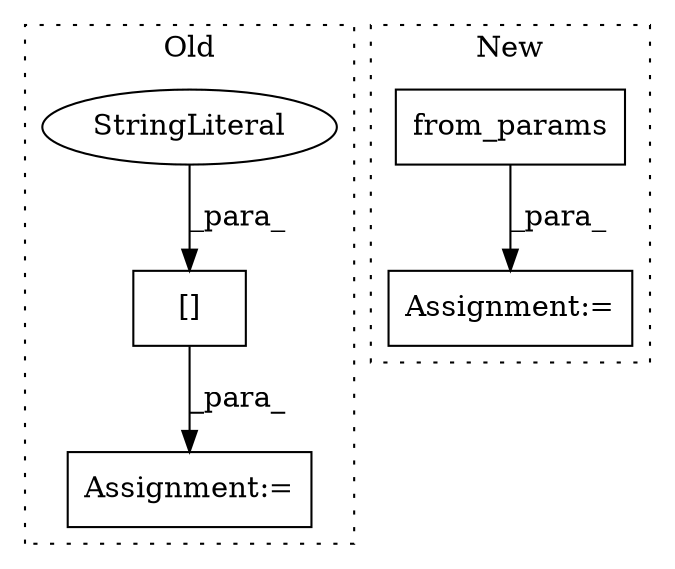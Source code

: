 digraph G {
subgraph cluster0 {
1 [label="[]" a="2" s="668,687" l="13,1" shape="box"];
3 [label="StringLiteral" a="45" s="681" l="6" shape="ellipse"];
5 [label="Assignment:=" a="7" s="667" l="1" shape="box"];
label = "Old";
style="dotted";
}
subgraph cluster1 {
2 [label="from_params" a="32" s="1120,1165" l="12,1" shape="box"];
4 [label="Assignment:=" a="7" s="1119" l="1" shape="box"];
label = "New";
style="dotted";
}
1 -> 5 [label="_para_"];
2 -> 4 [label="_para_"];
3 -> 1 [label="_para_"];
}